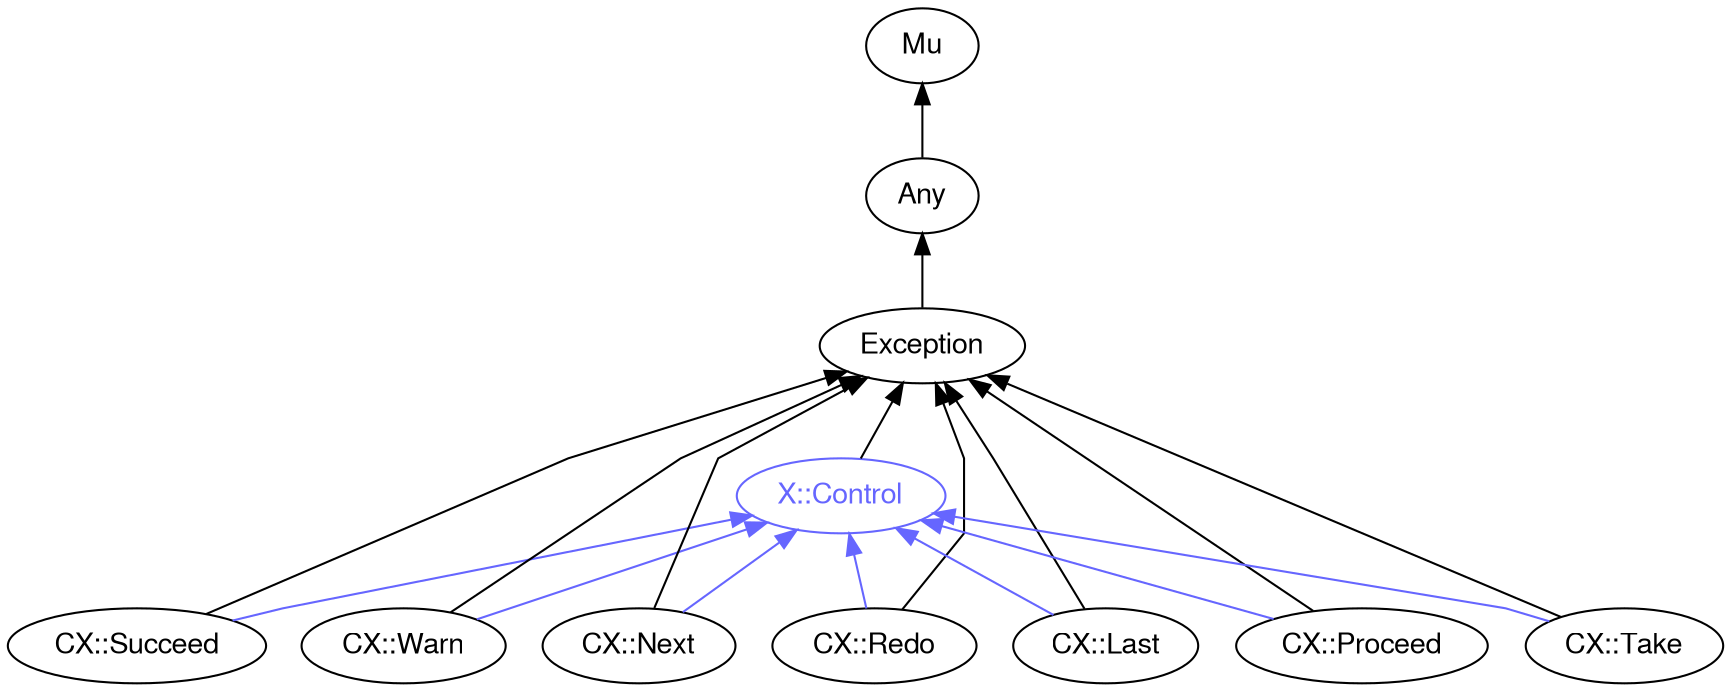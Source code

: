 digraph "perl6-type-graph" {
    rankdir=BT;
    splines=polyline;
    overlap=false; 
    // Types
    "X::Control" [color="#6666FF", fontcolor="#6666FF", href="/type/X::Control", fontname="FreeSans"];
    "Mu" [color="#000000", fontcolor="#000000", href="/type/Mu", fontname="FreeSans"];
    "Any" [color="#000000", fontcolor="#000000", href="/type/Any", fontname="FreeSans"];
    "Exception" [color="#000000", fontcolor="#000000", href="/type/Exception", fontname="FreeSans"];
    "CX::Succeed" [color="#000000", fontcolor="#000000", href="/type/CX::Succeed", fontname="FreeSans"];
    "CX::Warn" [color="#000000", fontcolor="#000000", href="/type/CX::Warn", fontname="FreeSans"];
    "CX::Next" [color="#000000", fontcolor="#000000", href="/type/CX::Next", fontname="FreeSans"];
    "CX::Redo" [color="#000000", fontcolor="#000000", href="/type/CX::Redo", fontname="FreeSans"];
    "CX::Last" [color="#000000", fontcolor="#000000", href="/type/CX::Last", fontname="FreeSans"];
    "CX::Proceed" [color="#000000", fontcolor="#000000", href="/type/CX::Proceed", fontname="FreeSans"];
    "CX::Take" [color="#000000", fontcolor="#000000", href="/type/CX::Take", fontname="FreeSans"];

    // Superclasses
    "X::Control" -> "Exception" [color="#000000"];
    "Any" -> "Mu" [color="#000000"];
    "Exception" -> "Any" [color="#000000"];
    "CX::Succeed" -> "Exception" [color="#000000"];
    "CX::Warn" -> "Exception" [color="#000000"];
    "CX::Next" -> "Exception" [color="#000000"];
    "CX::Redo" -> "Exception" [color="#000000"];
    "CX::Last" -> "Exception" [color="#000000"];
    "CX::Proceed" -> "Exception" [color="#000000"];
    "CX::Take" -> "Exception" [color="#000000"];

    // Roles
    "CX::Succeed" -> "X::Control" [color="#6666FF"];
    "CX::Warn" -> "X::Control" [color="#6666FF"];
    "CX::Next" -> "X::Control" [color="#6666FF"];
    "CX::Redo" -> "X::Control" [color="#6666FF"];
    "CX::Last" -> "X::Control" [color="#6666FF"];
    "CX::Proceed" -> "X::Control" [color="#6666FF"];
    "CX::Take" -> "X::Control" [color="#6666FF"];
}
